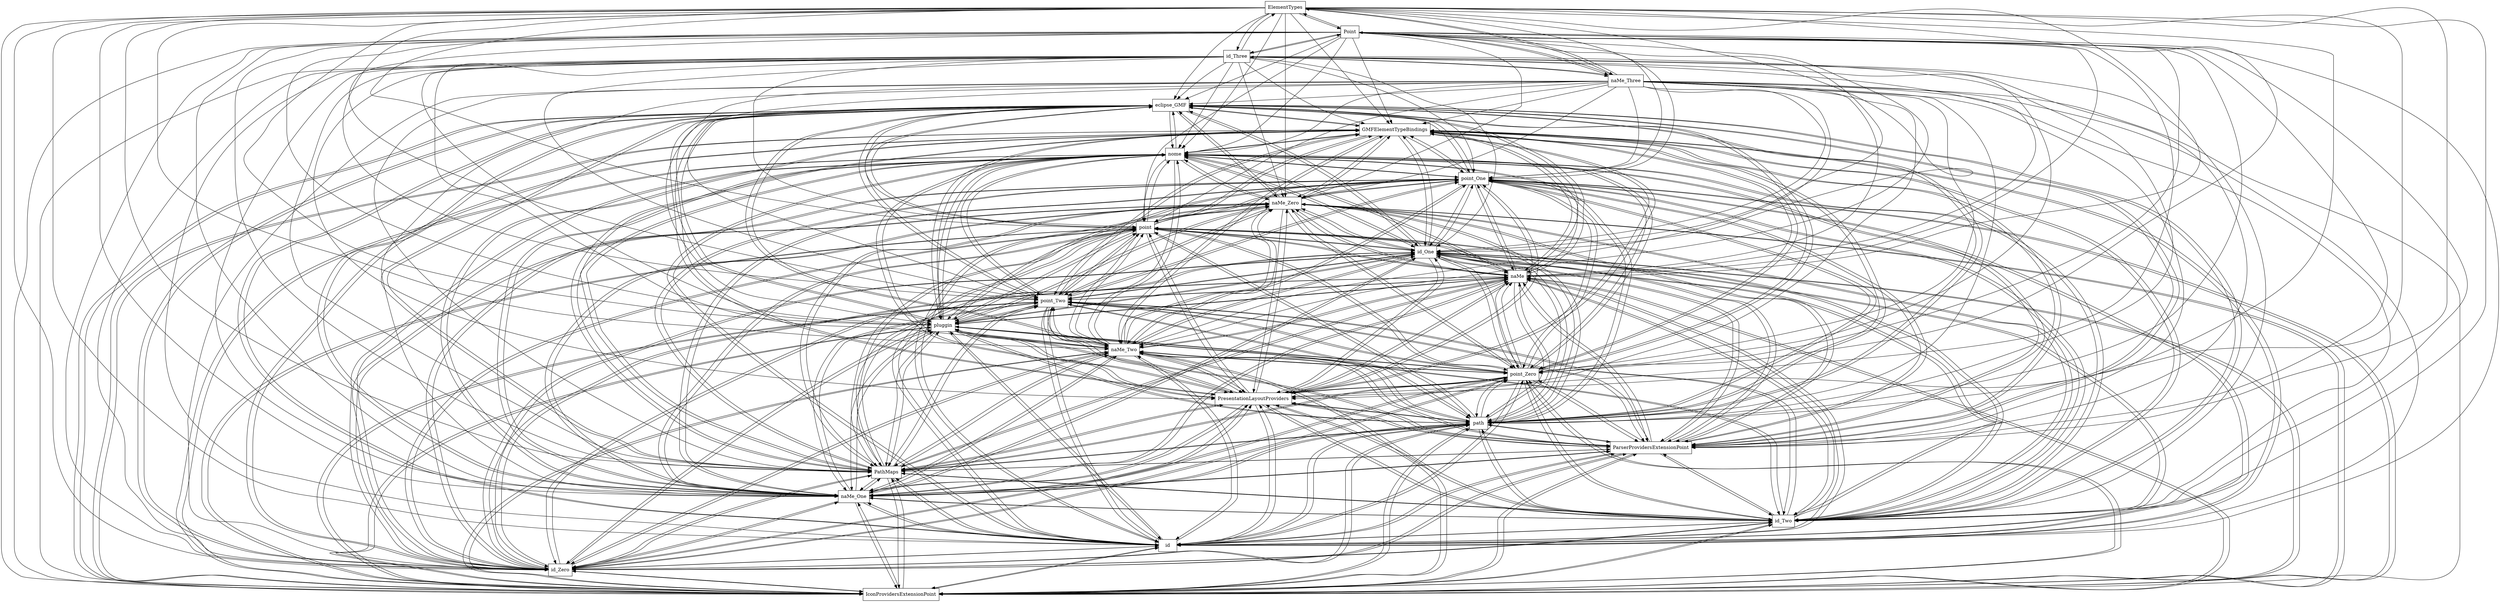 digraph{
graph [rankdir=TB];
node [shape=box];
edge [arrowhead=normal];
0[label="eclipse_GMF",]
1[label="GMFElementTypeBindings",]
2[label="IconProvidersExtensionPoint",]
3[label="id_Zero",]
4[label="ElementTypes",]
5[label="id",]
6[label="id_Two",]
7[label="naMe_One",]
8[label="PathMaps",]
9[label="ParserProvidersExtensionPoint",]
10[label="path",]
11[label="PresentationLayoutProviders",]
12[label="Point",]
13[label="point_Zero",]
14[label="naMe_Two",]
15[label="pluggin",]
16[label="point_Two",]
17[label="naMe",]
18[label="id_One",]
19[label="point",]
20[label="naMe_Zero",]
21[label="naMe_Three",]
22[label="point_One",]
23[label="nome",]
24[label="id_Three",]
0->1[label="",]
0->2[label="",]
0->3[label="",]
0->5[label="",]
0->6[label="",]
0->7[label="",]
0->8[label="",]
0->9[label="",]
0->10[label="",]
0->11[label="",]
0->13[label="",]
0->14[label="",]
0->15[label="",]
0->16[label="",]
0->17[label="",]
0->18[label="",]
0->19[label="",]
0->20[label="",]
0->22[label="",]
0->23[label="",]
1->0[label="",]
1->2[label="",]
1->3[label="",]
1->5[label="",]
1->6[label="",]
1->7[label="",]
1->8[label="",]
1->9[label="",]
1->10[label="",]
1->11[label="",]
1->13[label="",]
1->14[label="",]
1->15[label="",]
1->16[label="",]
1->17[label="",]
1->18[label="",]
1->19[label="",]
1->20[label="",]
1->22[label="",]
1->23[label="",]
2->0[label="",]
2->1[label="",]
2->3[label="",]
2->5[label="",]
2->6[label="",]
2->7[label="",]
2->8[label="",]
2->9[label="",]
2->10[label="",]
2->11[label="",]
2->13[label="",]
2->14[label="",]
2->15[label="",]
2->16[label="",]
2->17[label="",]
2->18[label="",]
2->19[label="",]
2->20[label="",]
2->22[label="",]
2->23[label="",]
3->0[label="",]
3->1[label="",]
3->2[label="",]
3->5[label="",]
3->6[label="",]
3->7[label="",]
3->8[label="",]
3->9[label="",]
3->10[label="",]
3->11[label="",]
3->13[label="",]
3->14[label="",]
3->15[label="",]
3->16[label="",]
3->17[label="",]
3->18[label="",]
3->19[label="",]
3->20[label="",]
3->22[label="",]
3->23[label="",]
4->0[label="",]
4->1[label="",]
4->2[label="",]
4->3[label="",]
4->5[label="",]
4->6[label="",]
4->7[label="",]
4->8[label="",]
4->9[label="",]
4->10[label="",]
4->11[label="",]
4->12[label="",]
4->13[label="",]
4->14[label="",]
4->15[label="",]
4->16[label="",]
4->17[label="",]
4->18[label="",]
4->19[label="",]
4->20[label="",]
4->21[label="",]
4->22[label="",]
4->23[label="",]
4->24[label="",]
5->0[label="",]
5->1[label="",]
5->2[label="",]
5->3[label="",]
5->6[label="",]
5->7[label="",]
5->8[label="",]
5->9[label="",]
5->10[label="",]
5->11[label="",]
5->13[label="",]
5->14[label="",]
5->15[label="",]
5->16[label="",]
5->17[label="",]
5->18[label="",]
5->19[label="",]
5->20[label="",]
5->22[label="",]
5->23[label="",]
6->0[label="",]
6->1[label="",]
6->2[label="",]
6->3[label="",]
6->5[label="",]
6->7[label="",]
6->8[label="",]
6->9[label="",]
6->10[label="",]
6->11[label="",]
6->13[label="",]
6->14[label="",]
6->15[label="",]
6->16[label="",]
6->17[label="",]
6->18[label="",]
6->19[label="",]
6->20[label="",]
6->22[label="",]
6->23[label="",]
7->0[label="",]
7->1[label="",]
7->2[label="",]
7->3[label="",]
7->5[label="",]
7->6[label="",]
7->8[label="",]
7->9[label="",]
7->10[label="",]
7->11[label="",]
7->13[label="",]
7->14[label="",]
7->15[label="",]
7->16[label="",]
7->17[label="",]
7->18[label="",]
7->19[label="",]
7->20[label="",]
7->22[label="",]
7->23[label="",]
8->0[label="",]
8->1[label="",]
8->2[label="",]
8->3[label="",]
8->5[label="",]
8->6[label="",]
8->7[label="",]
8->9[label="",]
8->10[label="",]
8->11[label="",]
8->13[label="",]
8->14[label="",]
8->15[label="",]
8->16[label="",]
8->17[label="",]
8->18[label="",]
8->19[label="",]
8->20[label="",]
8->22[label="",]
8->23[label="",]
9->0[label="",]
9->1[label="",]
9->2[label="",]
9->3[label="",]
9->5[label="",]
9->6[label="",]
9->7[label="",]
9->8[label="",]
9->10[label="",]
9->11[label="",]
9->13[label="",]
9->14[label="",]
9->15[label="",]
9->16[label="",]
9->17[label="",]
9->18[label="",]
9->19[label="",]
9->20[label="",]
9->22[label="",]
9->23[label="",]
10->0[label="",]
10->1[label="",]
10->2[label="",]
10->3[label="",]
10->5[label="",]
10->6[label="",]
10->7[label="",]
10->8[label="",]
10->9[label="",]
10->11[label="",]
10->13[label="",]
10->14[label="",]
10->15[label="",]
10->16[label="",]
10->17[label="",]
10->18[label="",]
10->19[label="",]
10->20[label="",]
10->22[label="",]
10->23[label="",]
11->0[label="",]
11->1[label="",]
11->2[label="",]
11->3[label="",]
11->5[label="",]
11->6[label="",]
11->7[label="",]
11->8[label="",]
11->9[label="",]
11->10[label="",]
11->13[label="",]
11->14[label="",]
11->15[label="",]
11->16[label="",]
11->17[label="",]
11->18[label="",]
11->19[label="",]
11->20[label="",]
11->22[label="",]
11->23[label="",]
12->0[label="",]
12->1[label="",]
12->2[label="",]
12->3[label="",]
12->4[label="",]
12->5[label="",]
12->6[label="",]
12->7[label="",]
12->8[label="",]
12->9[label="",]
12->10[label="",]
12->11[label="",]
12->13[label="",]
12->14[label="",]
12->15[label="",]
12->16[label="",]
12->17[label="",]
12->18[label="",]
12->19[label="",]
12->20[label="",]
12->21[label="",]
12->22[label="",]
12->23[label="",]
12->24[label="",]
13->0[label="",]
13->1[label="",]
13->2[label="",]
13->3[label="",]
13->5[label="",]
13->6[label="",]
13->7[label="",]
13->8[label="",]
13->9[label="",]
13->10[label="",]
13->11[label="",]
13->14[label="",]
13->15[label="",]
13->16[label="",]
13->17[label="",]
13->18[label="",]
13->19[label="",]
13->20[label="",]
13->22[label="",]
13->23[label="",]
14->0[label="",]
14->1[label="",]
14->2[label="",]
14->3[label="",]
14->5[label="",]
14->6[label="",]
14->7[label="",]
14->8[label="",]
14->9[label="",]
14->10[label="",]
14->11[label="",]
14->13[label="",]
14->15[label="",]
14->16[label="",]
14->17[label="",]
14->18[label="",]
14->19[label="",]
14->20[label="",]
14->22[label="",]
14->23[label="",]
15->0[label="",]
15->1[label="",]
15->2[label="",]
15->3[label="",]
15->5[label="",]
15->6[label="",]
15->7[label="",]
15->8[label="",]
15->9[label="",]
15->10[label="",]
15->11[label="",]
15->13[label="",]
15->14[label="",]
15->16[label="",]
15->17[label="",]
15->18[label="",]
15->19[label="",]
15->20[label="",]
15->22[label="",]
15->23[label="",]
16->0[label="",]
16->1[label="",]
16->2[label="",]
16->3[label="",]
16->5[label="",]
16->6[label="",]
16->7[label="",]
16->8[label="",]
16->9[label="",]
16->10[label="",]
16->11[label="",]
16->13[label="",]
16->14[label="",]
16->15[label="",]
16->17[label="",]
16->18[label="",]
16->19[label="",]
16->20[label="",]
16->22[label="",]
16->23[label="",]
17->0[label="",]
17->1[label="",]
17->2[label="",]
17->3[label="",]
17->5[label="",]
17->6[label="",]
17->7[label="",]
17->8[label="",]
17->9[label="",]
17->10[label="",]
17->11[label="",]
17->13[label="",]
17->14[label="",]
17->15[label="",]
17->16[label="",]
17->18[label="",]
17->19[label="",]
17->20[label="",]
17->22[label="",]
17->23[label="",]
18->0[label="",]
18->1[label="",]
18->2[label="",]
18->3[label="",]
18->5[label="",]
18->6[label="",]
18->7[label="",]
18->8[label="",]
18->9[label="",]
18->10[label="",]
18->11[label="",]
18->13[label="",]
18->14[label="",]
18->15[label="",]
18->16[label="",]
18->17[label="",]
18->19[label="",]
18->20[label="",]
18->22[label="",]
18->23[label="",]
19->0[label="",]
19->1[label="",]
19->2[label="",]
19->3[label="",]
19->5[label="",]
19->6[label="",]
19->7[label="",]
19->8[label="",]
19->9[label="",]
19->10[label="",]
19->11[label="",]
19->13[label="",]
19->14[label="",]
19->15[label="",]
19->16[label="",]
19->17[label="",]
19->18[label="",]
19->20[label="",]
19->22[label="",]
19->23[label="",]
20->0[label="",]
20->1[label="",]
20->2[label="",]
20->3[label="",]
20->5[label="",]
20->6[label="",]
20->7[label="",]
20->8[label="",]
20->9[label="",]
20->10[label="",]
20->11[label="",]
20->13[label="",]
20->14[label="",]
20->15[label="",]
20->16[label="",]
20->17[label="",]
20->18[label="",]
20->19[label="",]
20->22[label="",]
20->23[label="",]
21->0[label="",]
21->1[label="",]
21->2[label="",]
21->3[label="",]
21->4[label="",]
21->5[label="",]
21->6[label="",]
21->7[label="",]
21->8[label="",]
21->9[label="",]
21->10[label="",]
21->11[label="",]
21->12[label="",]
21->13[label="",]
21->14[label="",]
21->15[label="",]
21->16[label="",]
21->17[label="",]
21->18[label="",]
21->19[label="",]
21->20[label="",]
21->22[label="",]
21->23[label="",]
21->24[label="",]
22->0[label="",]
22->1[label="",]
22->2[label="",]
22->3[label="",]
22->5[label="",]
22->6[label="",]
22->7[label="",]
22->8[label="",]
22->9[label="",]
22->10[label="",]
22->11[label="",]
22->13[label="",]
22->14[label="",]
22->15[label="",]
22->16[label="",]
22->17[label="",]
22->18[label="",]
22->19[label="",]
22->20[label="",]
22->23[label="",]
23->0[label="",]
23->1[label="",]
23->2[label="",]
23->3[label="",]
23->5[label="",]
23->6[label="",]
23->7[label="",]
23->8[label="",]
23->9[label="",]
23->10[label="",]
23->11[label="",]
23->13[label="",]
23->14[label="",]
23->15[label="",]
23->16[label="",]
23->17[label="",]
23->18[label="",]
23->19[label="",]
23->20[label="",]
23->22[label="",]
24->0[label="",]
24->1[label="",]
24->2[label="",]
24->3[label="",]
24->4[label="",]
24->5[label="",]
24->6[label="",]
24->7[label="",]
24->8[label="",]
24->9[label="",]
24->10[label="",]
24->11[label="",]
24->12[label="",]
24->13[label="",]
24->14[label="",]
24->15[label="",]
24->16[label="",]
24->17[label="",]
24->18[label="",]
24->19[label="",]
24->20[label="",]
24->21[label="",]
24->22[label="",]
24->23[label="",]
}

